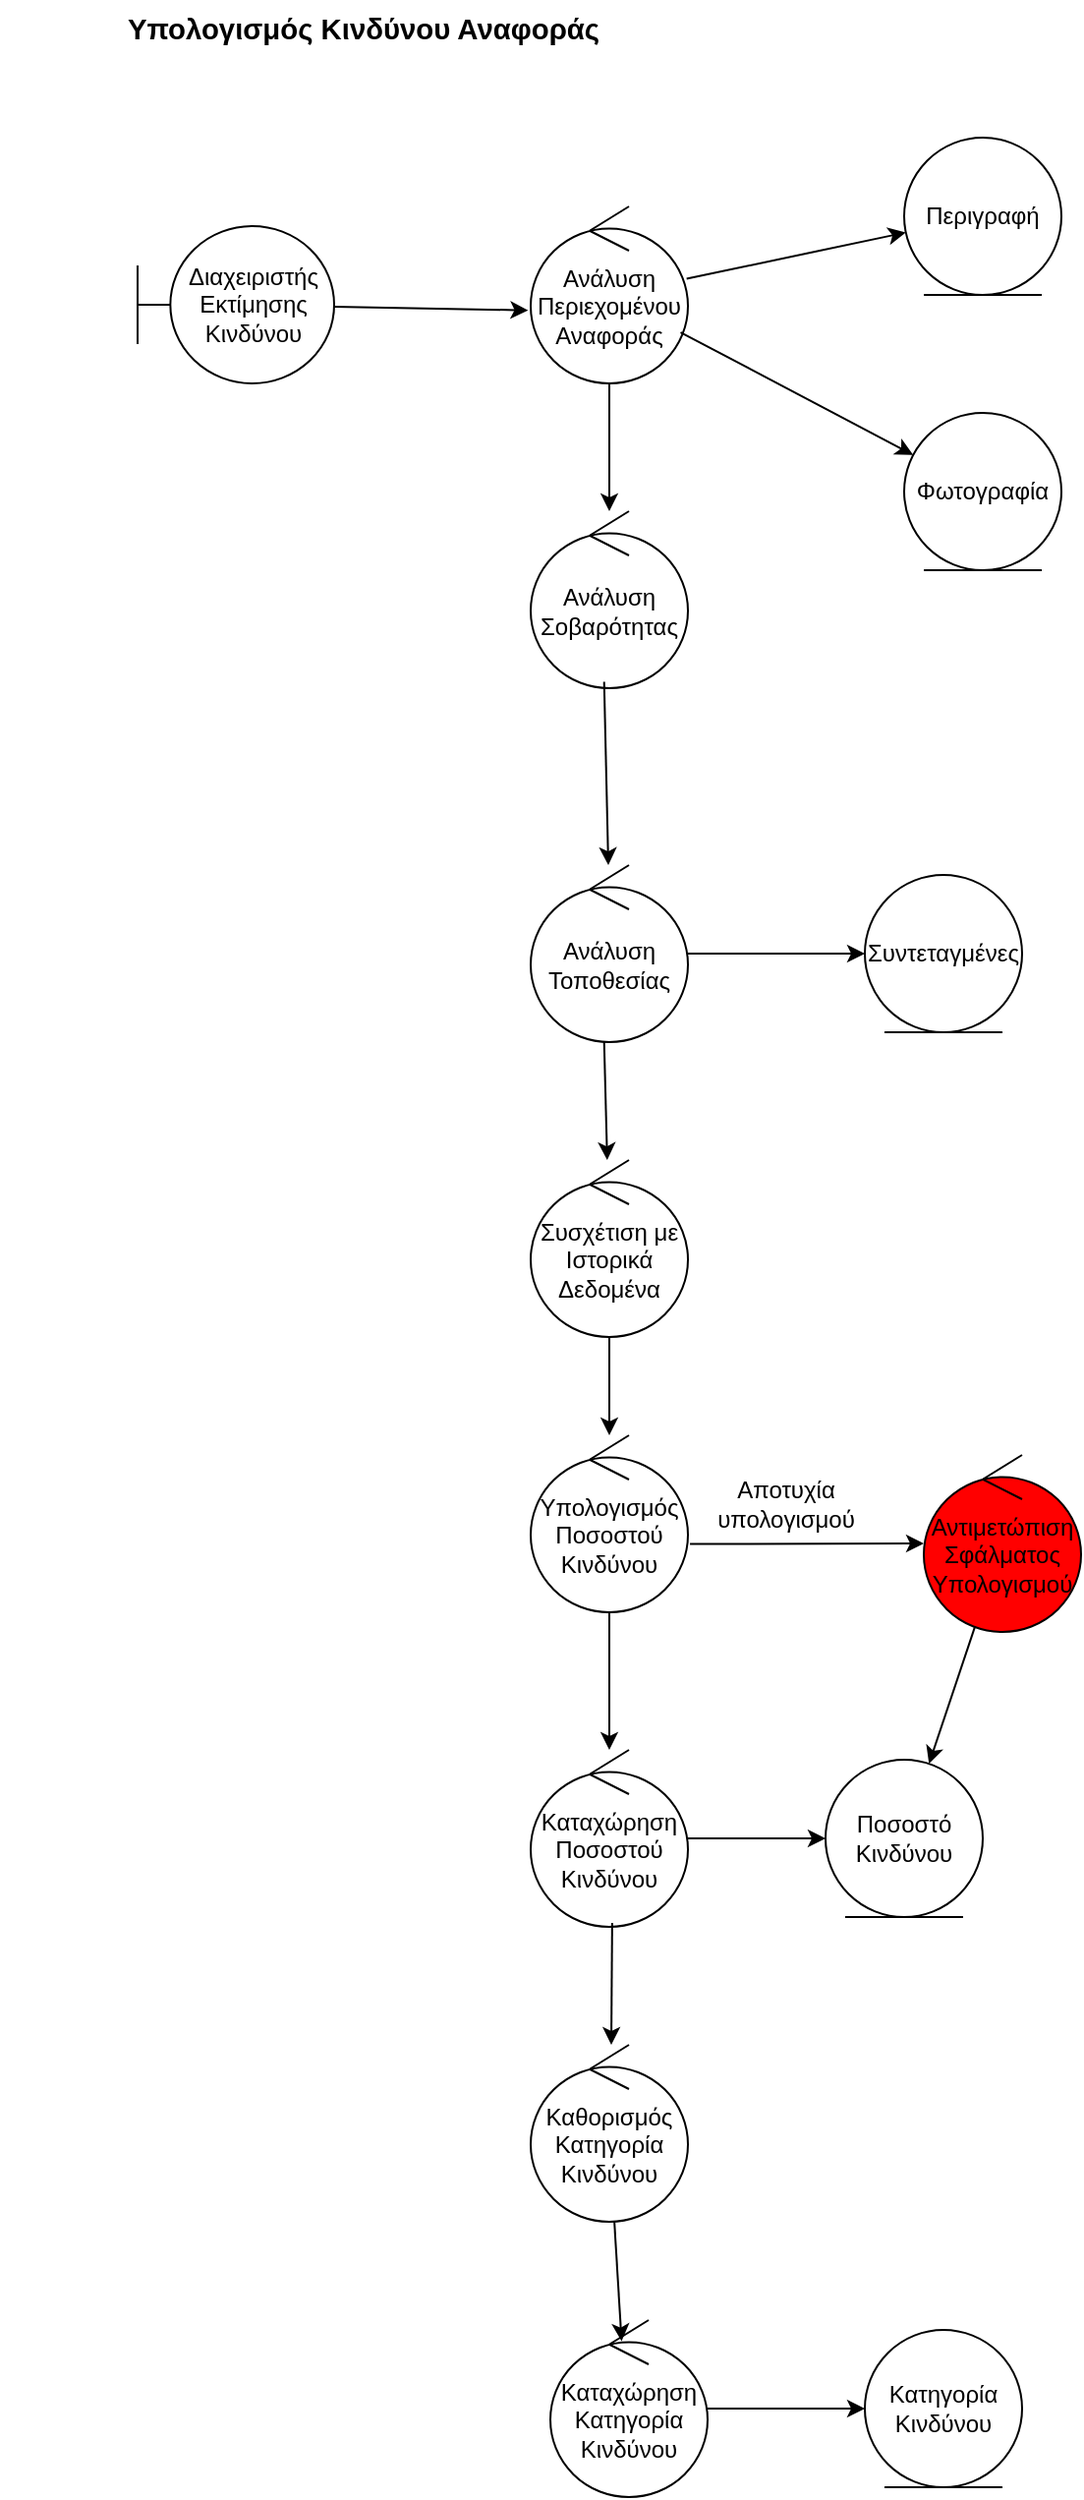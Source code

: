 <mxfile version="26.1.1">
  <diagram name="Page-1" id="US_XVSUEtfqUXdAwj3d6">
    <mxGraphModel dx="1613" dy="776" grid="1" gridSize="10" guides="1" tooltips="1" connect="1" arrows="1" fold="1" page="1" pageScale="1000" pageWidth="850" pageHeight="1100" math="0" shadow="0">
      <root>
        <mxCell id="0" />
        <mxCell id="1" parent="0" />
        <mxCell id="9gGj0iBhq4YWnwQHswPA-1" value="Διαχειριστής Εκτίμησης Κινδύνου" style="shape=umlBoundary;whiteSpace=wrap;html=1;" vertex="1" parent="1">
          <mxGeometry x="160" y="305" width="100" height="80" as="geometry" />
        </mxCell>
        <mxCell id="9gGj0iBhq4YWnwQHswPA-3" value="Ανάλυση Περιεχομένου Αναφοράς" style="ellipse;shape=umlControl;whiteSpace=wrap;html=1;" vertex="1" parent="1">
          <mxGeometry x="360" y="295" width="80" height="90" as="geometry" />
        </mxCell>
        <mxCell id="9gGj0iBhq4YWnwQHswPA-4" value="Περιγραφή" style="ellipse;shape=umlEntity;whiteSpace=wrap;html=1;" vertex="1" parent="1">
          <mxGeometry x="550" y="260" width="80" height="80" as="geometry" />
        </mxCell>
        <mxCell id="9gGj0iBhq4YWnwQHswPA-5" value="Φωτογραφία" style="ellipse;shape=umlEntity;whiteSpace=wrap;html=1;" vertex="1" parent="1">
          <mxGeometry x="550" y="400" width="80" height="80" as="geometry" />
        </mxCell>
        <mxCell id="9gGj0iBhq4YWnwQHswPA-6" value="Ανάλυση Τοποθεσίας" style="ellipse;shape=umlControl;whiteSpace=wrap;html=1;" vertex="1" parent="1">
          <mxGeometry x="360" y="630" width="80" height="90" as="geometry" />
        </mxCell>
        <mxCell id="9gGj0iBhq4YWnwQHswPA-7" value="Συντεταγμένες" style="ellipse;shape=umlEntity;whiteSpace=wrap;html=1;" vertex="1" parent="1">
          <mxGeometry x="530" y="635" width="80" height="80" as="geometry" />
        </mxCell>
        <mxCell id="9gGj0iBhq4YWnwQHswPA-8" value="Ποσοστό Κινδύνου" style="ellipse;shape=umlEntity;whiteSpace=wrap;html=1;" vertex="1" parent="1">
          <mxGeometry x="510" y="1085" width="80" height="80" as="geometry" />
        </mxCell>
        <mxCell id="9gGj0iBhq4YWnwQHswPA-9" value="Καταχώρηση Ποσοστού Κινδύνου" style="ellipse;shape=umlControl;whiteSpace=wrap;html=1;" vertex="1" parent="1">
          <mxGeometry x="360" y="1080" width="80" height="90" as="geometry" />
        </mxCell>
        <mxCell id="9gGj0iBhq4YWnwQHswPA-10" value="Κατηγορία Κινδύνου" style="ellipse;shape=umlEntity;whiteSpace=wrap;html=1;" vertex="1" parent="1">
          <mxGeometry x="530" y="1375" width="80" height="80" as="geometry" />
        </mxCell>
        <mxCell id="9gGj0iBhq4YWnwQHswPA-12" value="Καταχώρηση Κατηγορία Κινδύνου" style="ellipse;shape=umlControl;whiteSpace=wrap;html=1;" vertex="1" parent="1">
          <mxGeometry x="370" y="1370" width="80" height="90" as="geometry" />
        </mxCell>
        <mxCell id="9gGj0iBhq4YWnwQHswPA-13" value="" style="endArrow=classic;html=1;rounded=0;entryX=-0.016;entryY=0.587;entryDx=0;entryDy=0;entryPerimeter=0;" edge="1" parent="1" source="9gGj0iBhq4YWnwQHswPA-1" target="9gGj0iBhq4YWnwQHswPA-3">
          <mxGeometry width="50" height="50" relative="1" as="geometry">
            <mxPoint x="470" y="460" as="sourcePoint" />
            <mxPoint x="350.0" y="345" as="targetPoint" />
          </mxGeometry>
        </mxCell>
        <mxCell id="9gGj0iBhq4YWnwQHswPA-15" value="" style="endArrow=classic;html=1;rounded=0;" edge="1" parent="1" source="9gGj0iBhq4YWnwQHswPA-3" target="9gGj0iBhq4YWnwQHswPA-4">
          <mxGeometry width="50" height="50" relative="1" as="geometry">
            <mxPoint x="450" y="390" as="sourcePoint" />
            <mxPoint x="500" y="340" as="targetPoint" />
          </mxGeometry>
        </mxCell>
        <mxCell id="9gGj0iBhq4YWnwQHswPA-16" value="" style="endArrow=classic;html=1;rounded=0;" edge="1" parent="1" source="9gGj0iBhq4YWnwQHswPA-3" target="9gGj0iBhq4YWnwQHswPA-5">
          <mxGeometry width="50" height="50" relative="1" as="geometry">
            <mxPoint x="450" y="390" as="sourcePoint" />
            <mxPoint x="500" y="340" as="targetPoint" />
          </mxGeometry>
        </mxCell>
        <mxCell id="9gGj0iBhq4YWnwQHswPA-17" value="" style="endArrow=classic;html=1;rounded=0;" edge="1" parent="1" source="9gGj0iBhq4YWnwQHswPA-3">
          <mxGeometry width="50" height="50" relative="1" as="geometry">
            <mxPoint x="470" y="640" as="sourcePoint" />
            <mxPoint x="400" y="450" as="targetPoint" />
          </mxGeometry>
        </mxCell>
        <mxCell id="9gGj0iBhq4YWnwQHswPA-18" value="Ανάλυση Σοβαρότητας" style="ellipse;shape=umlControl;whiteSpace=wrap;html=1;" vertex="1" parent="1">
          <mxGeometry x="360" y="450" width="80" height="90" as="geometry" />
        </mxCell>
        <mxCell id="9gGj0iBhq4YWnwQHswPA-19" value="" style="endArrow=classic;html=1;rounded=0;exitX=0.467;exitY=0.964;exitDx=0;exitDy=0;exitPerimeter=0;" edge="1" parent="1" source="9gGj0iBhq4YWnwQHswPA-18">
          <mxGeometry width="50" height="50" relative="1" as="geometry">
            <mxPoint x="399.5" y="565" as="sourcePoint" />
            <mxPoint x="399.5" y="630" as="targetPoint" />
          </mxGeometry>
        </mxCell>
        <mxCell id="9gGj0iBhq4YWnwQHswPA-20" value="" style="endArrow=classic;html=1;rounded=0;" edge="1" parent="1" source="9gGj0iBhq4YWnwQHswPA-6" target="9gGj0iBhq4YWnwQHswPA-7">
          <mxGeometry width="50" height="50" relative="1" as="geometry">
            <mxPoint x="460" y="710" as="sourcePoint" />
            <mxPoint x="510" y="660" as="targetPoint" />
          </mxGeometry>
        </mxCell>
        <mxCell id="9gGj0iBhq4YWnwQHswPA-21" value="Συσχέτιση με Ιστορικά Δεδομένα" style="ellipse;shape=umlControl;whiteSpace=wrap;html=1;" vertex="1" parent="1">
          <mxGeometry x="360" y="780" width="80" height="90" as="geometry" />
        </mxCell>
        <mxCell id="9gGj0iBhq4YWnwQHswPA-22" value="" style="endArrow=classic;html=1;rounded=0;exitX=0.467;exitY=1;exitDx=0;exitDy=0;exitPerimeter=0;" edge="1" parent="1" source="9gGj0iBhq4YWnwQHswPA-6" target="9gGj0iBhq4YWnwQHswPA-21">
          <mxGeometry width="50" height="50" relative="1" as="geometry">
            <mxPoint x="440" y="900" as="sourcePoint" />
            <mxPoint x="490" y="850" as="targetPoint" />
          </mxGeometry>
        </mxCell>
        <mxCell id="9gGj0iBhq4YWnwQHswPA-24" value="Υπολογισμός Ποσοστού Κινδύνου" style="ellipse;shape=umlControl;whiteSpace=wrap;html=1;" vertex="1" parent="1">
          <mxGeometry x="360" y="920" width="80" height="90" as="geometry" />
        </mxCell>
        <mxCell id="9gGj0iBhq4YWnwQHswPA-25" value="" style="endArrow=classic;html=1;rounded=0;" edge="1" parent="1" source="9gGj0iBhq4YWnwQHswPA-21">
          <mxGeometry width="50" height="50" relative="1" as="geometry">
            <mxPoint x="440" y="1150" as="sourcePoint" />
            <mxPoint x="400" y="920" as="targetPoint" />
          </mxGeometry>
        </mxCell>
        <mxCell id="9gGj0iBhq4YWnwQHswPA-26" value="" style="endArrow=classic;html=1;rounded=0;" edge="1" parent="1" source="9gGj0iBhq4YWnwQHswPA-24" target="9gGj0iBhq4YWnwQHswPA-9">
          <mxGeometry width="50" height="50" relative="1" as="geometry">
            <mxPoint x="440" y="1150" as="sourcePoint" />
            <mxPoint x="490" y="1100" as="targetPoint" />
          </mxGeometry>
        </mxCell>
        <mxCell id="9gGj0iBhq4YWnwQHswPA-27" value="" style="endArrow=classic;html=1;rounded=0;" edge="1" parent="1" source="9gGj0iBhq4YWnwQHswPA-9" target="9gGj0iBhq4YWnwQHswPA-8">
          <mxGeometry width="50" height="50" relative="1" as="geometry">
            <mxPoint x="440" y="1150" as="sourcePoint" />
            <mxPoint x="490" y="1100" as="targetPoint" />
          </mxGeometry>
        </mxCell>
        <mxCell id="9gGj0iBhq4YWnwQHswPA-28" value="Καθορισμός Κατηγορία Κινδύνου" style="ellipse;shape=umlControl;whiteSpace=wrap;html=1;" vertex="1" parent="1">
          <mxGeometry x="360" y="1230" width="80" height="90" as="geometry" />
        </mxCell>
        <mxCell id="9gGj0iBhq4YWnwQHswPA-29" value="" style="endArrow=classic;html=1;rounded=0;exitX=0.518;exitY=0.978;exitDx=0;exitDy=0;exitPerimeter=0;" edge="1" parent="1" source="9gGj0iBhq4YWnwQHswPA-9">
          <mxGeometry width="50" height="50" relative="1" as="geometry">
            <mxPoint x="440" y="1330" as="sourcePoint" />
            <mxPoint x="401" y="1230" as="targetPoint" />
          </mxGeometry>
        </mxCell>
        <mxCell id="9gGj0iBhq4YWnwQHswPA-30" value="" style="endArrow=classic;html=1;rounded=0;" edge="1" parent="1" source="9gGj0iBhq4YWnwQHswPA-12" target="9gGj0iBhq4YWnwQHswPA-10">
          <mxGeometry width="50" height="50" relative="1" as="geometry">
            <mxPoint x="440" y="1330" as="sourcePoint" />
            <mxPoint x="490" y="1280" as="targetPoint" />
          </mxGeometry>
        </mxCell>
        <mxCell id="9gGj0iBhq4YWnwQHswPA-31" value="" style="endArrow=classic;html=1;rounded=0;entryX=0.453;entryY=0.12;entryDx=0;entryDy=0;entryPerimeter=0;" edge="1" parent="1" source="9gGj0iBhq4YWnwQHswPA-28" target="9gGj0iBhq4YWnwQHswPA-12">
          <mxGeometry width="50" height="50" relative="1" as="geometry">
            <mxPoint x="440" y="1330" as="sourcePoint" />
            <mxPoint x="490" y="1280" as="targetPoint" />
          </mxGeometry>
        </mxCell>
        <mxCell id="9gGj0iBhq4YWnwQHswPA-34" value="Αντιμετώπιση Σφάλματος Υπολογισμού" style="ellipse;shape=umlControl;whiteSpace=wrap;html=1;fillColor=#FF0000;" vertex="1" parent="1">
          <mxGeometry x="560" y="930" width="80" height="90" as="geometry" />
        </mxCell>
        <mxCell id="9gGj0iBhq4YWnwQHswPA-36" value="" style="endArrow=classic;html=1;rounded=0;exitX=1.013;exitY=0.614;exitDx=0;exitDy=0;exitPerimeter=0;" edge="1" parent="1" source="9gGj0iBhq4YWnwQHswPA-24" target="9gGj0iBhq4YWnwQHswPA-34">
          <mxGeometry width="50" height="50" relative="1" as="geometry">
            <mxPoint x="560" y="1160" as="sourcePoint" />
            <mxPoint x="610" y="1110" as="targetPoint" />
          </mxGeometry>
        </mxCell>
        <mxCell id="9gGj0iBhq4YWnwQHswPA-37" value="Αποτυχία υπολογισμού" style="text;html=1;align=center;verticalAlign=middle;whiteSpace=wrap;rounded=0;" vertex="1" parent="1">
          <mxGeometry x="430" y="930" width="120" height="50" as="geometry" />
        </mxCell>
        <mxCell id="9gGj0iBhq4YWnwQHswPA-38" value="" style="endArrow=classic;html=1;rounded=0;" edge="1" parent="1" source="9gGj0iBhq4YWnwQHswPA-34" target="9gGj0iBhq4YWnwQHswPA-8">
          <mxGeometry width="50" height="50" relative="1" as="geometry">
            <mxPoint x="580" y="1160" as="sourcePoint" />
            <mxPoint x="630" y="1110" as="targetPoint" />
          </mxGeometry>
        </mxCell>
        <mxCell id="9gGj0iBhq4YWnwQHswPA-39" value="&lt;span id=&quot;docs-internal-guid-0416f390-7fff-3b29-17bb-53eeaf13883d&quot;&gt;&lt;span style=&quot;font-size: 11pt; font-family: Arial, sans-serif; background-color: transparent; font-weight: 700; font-variant-numeric: normal; font-variant-east-asian: normal; font-variant-alternates: normal; font-variant-position: normal; font-variant-emoji: normal; vertical-align: baseline; white-space-collapse: preserve;&quot;&gt;Υπολογισμός Κινδύνου Αναφοράς&lt;/span&gt;&lt;/span&gt;" style="text;html=1;align=center;verticalAlign=middle;whiteSpace=wrap;rounded=0;" vertex="1" parent="1">
          <mxGeometry x="90" y="190" width="370" height="30" as="geometry" />
        </mxCell>
      </root>
    </mxGraphModel>
  </diagram>
</mxfile>
